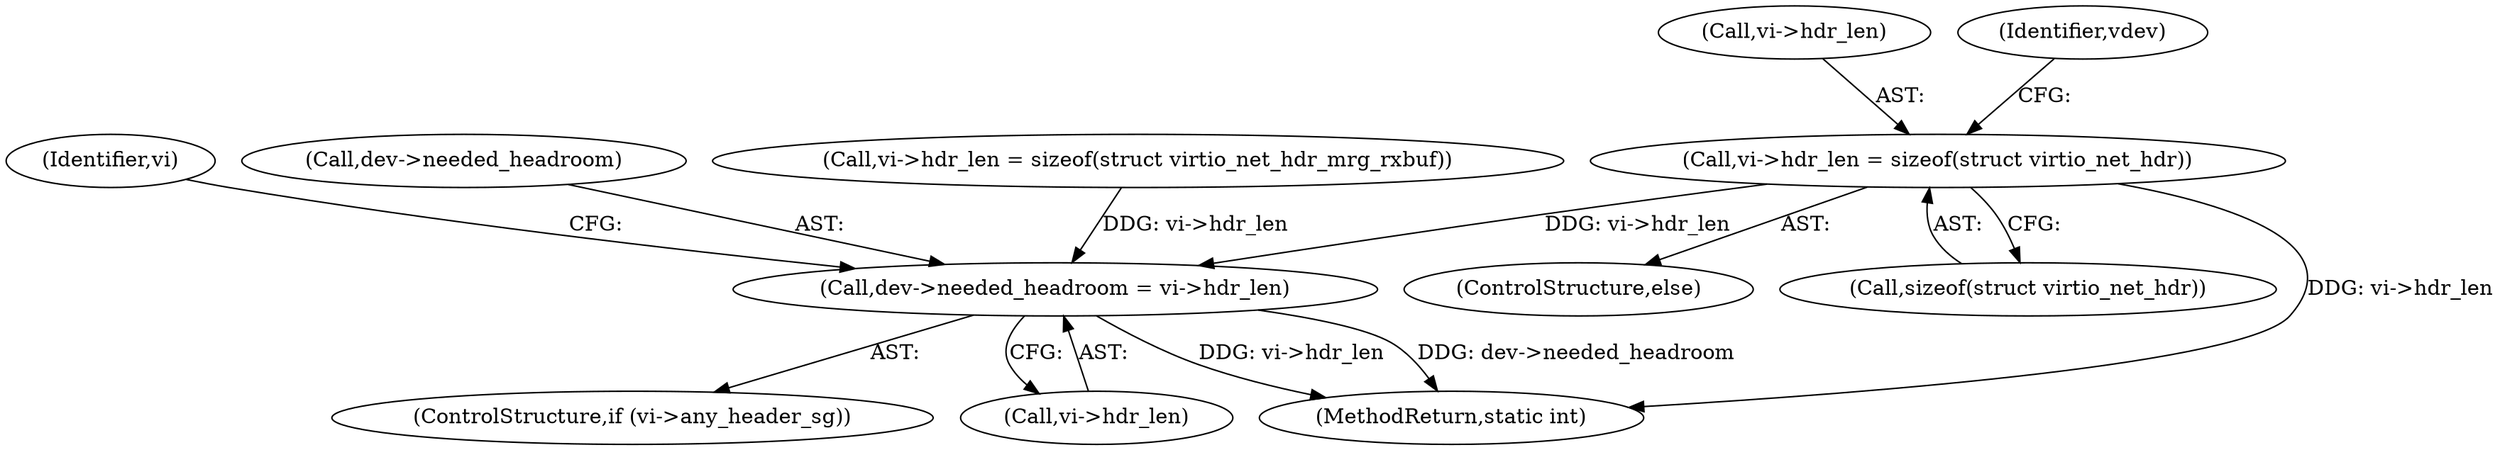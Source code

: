 digraph "0_linux_48900cb6af4282fa0fb6ff4d72a81aa3dadb5c39@API" {
"1000427" [label="(Call,vi->hdr_len = sizeof(struct virtio_net_hdr))"];
"1000459" [label="(Call,dev->needed_headroom = vi->hdr_len)"];
"1000468" [label="(Identifier,vi)"];
"1000428" [label="(Call,vi->hdr_len)"];
"1000642" [label="(MethodReturn,static int)"];
"1000431" [label="(Call,sizeof(struct virtio_net_hdr))"];
"1000455" [label="(ControlStructure,if (vi->any_header_sg))"];
"1000460" [label="(Call,dev->needed_headroom)"];
"1000427" [label="(Call,vi->hdr_len = sizeof(struct virtio_net_hdr))"];
"1000426" [label="(ControlStructure,else)"];
"1000420" [label="(Call,vi->hdr_len = sizeof(struct virtio_net_hdr_mrg_rxbuf))"];
"1000436" [label="(Identifier,vdev)"];
"1000459" [label="(Call,dev->needed_headroom = vi->hdr_len)"];
"1000463" [label="(Call,vi->hdr_len)"];
"1000427" -> "1000426"  [label="AST: "];
"1000427" -> "1000431"  [label="CFG: "];
"1000428" -> "1000427"  [label="AST: "];
"1000431" -> "1000427"  [label="AST: "];
"1000436" -> "1000427"  [label="CFG: "];
"1000427" -> "1000642"  [label="DDG: vi->hdr_len"];
"1000427" -> "1000459"  [label="DDG: vi->hdr_len"];
"1000459" -> "1000455"  [label="AST: "];
"1000459" -> "1000463"  [label="CFG: "];
"1000460" -> "1000459"  [label="AST: "];
"1000463" -> "1000459"  [label="AST: "];
"1000468" -> "1000459"  [label="CFG: "];
"1000459" -> "1000642"  [label="DDG: dev->needed_headroom"];
"1000459" -> "1000642"  [label="DDG: vi->hdr_len"];
"1000420" -> "1000459"  [label="DDG: vi->hdr_len"];
}
